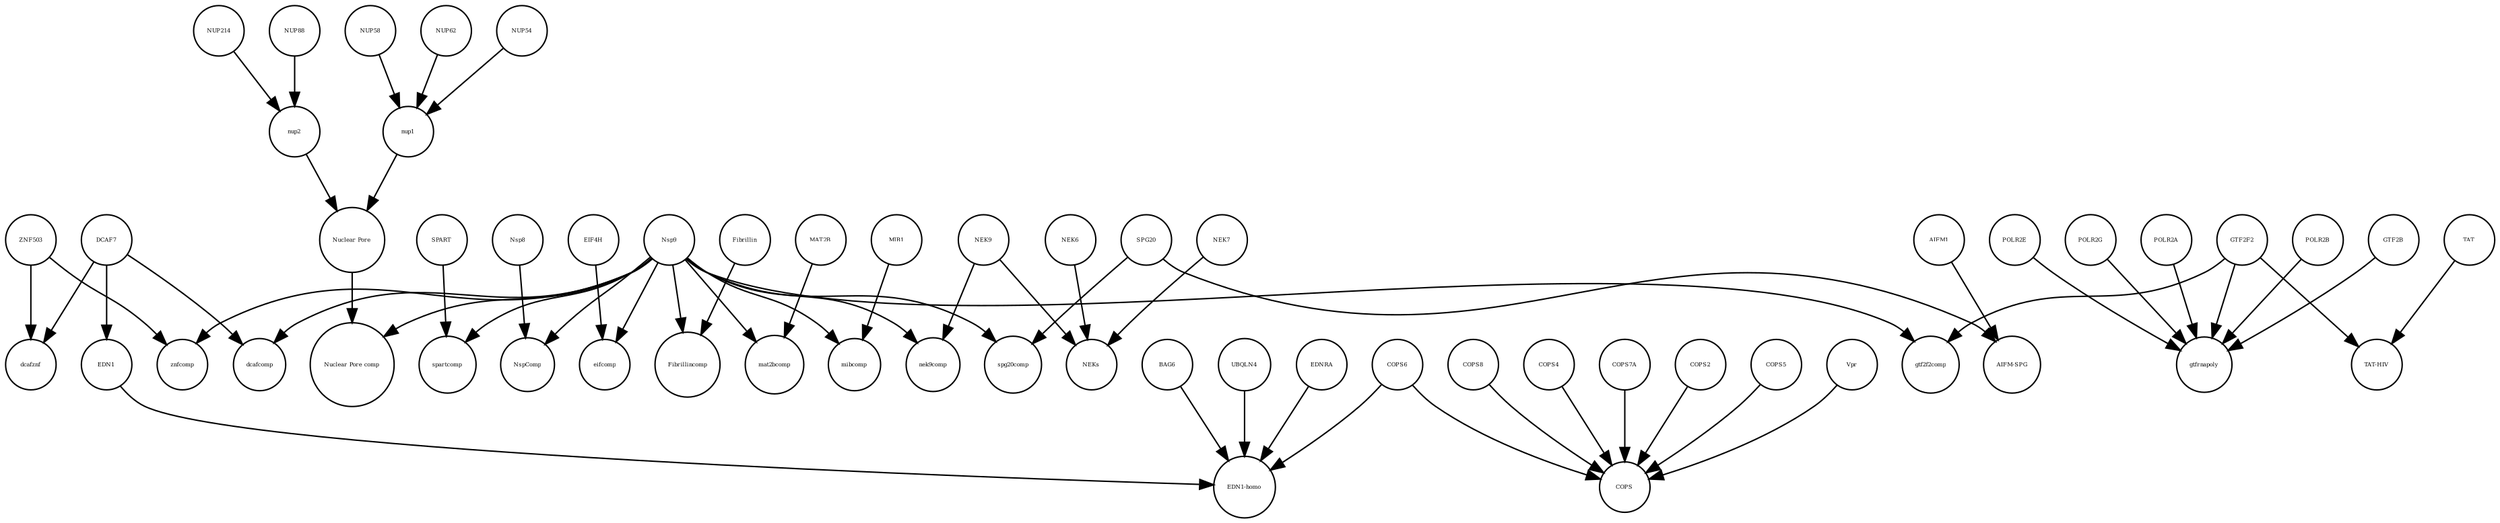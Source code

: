 strict digraph  {
NUP88 [annotation="urn_miriam_uniprot_Q99567|urn_miriam_pubmed_30543681", bipartite=0, cls=macromolecule, fontsize=4, label=NUP88, shape=circle];
Nsp9 [annotation="urn_miriam_uniprot_P0DTD1|urn_miriam_ncbiprotein_YP_009725305", bipartite=0, cls=macromolecule, fontsize=4, label=Nsp9, shape=circle];
COPS8 [annotation="", bipartite=0, cls=macromolecule, fontsize=4, label=COPS8, shape=circle];
SPART [annotation=urn_miriam_uniprot_Q8N0X7, bipartite=0, cls=macromolecule, fontsize=4, label=SPART, shape=circle];
Fibrillin [annotation="", bipartite=0, cls=complex, fontsize=4, label=Fibrillin, shape=circle];
znfcomp [annotation="", bipartite=0, cls=complex, fontsize=4, label=znfcomp, shape=circle];
Nsp8 [annotation="urn_miriam_uniprot_P0DTD1|urn_miriam_ncbiprotein_YP_009725304", bipartite=0, cls=macromolecule, fontsize=4, label=Nsp8, shape=circle];
"Nuclear Pore" [annotation="", bipartite=0, cls=complex, fontsize=4, label="Nuclear Pore", shape=circle];
AIFM1 [annotation="", bipartite=0, cls=macromolecule, fontsize=4, label=AIFM1, shape=circle];
DCAF7 [annotation="urn_miriam_uniprot_P61962|urn_miriam_pubmed_16887337|urn_miriam_pubmed_16949367", bipartite=0, cls=macromolecule, fontsize=4, label=DCAF7, shape=circle];
NUP214 [annotation=urn_miriam_uniprot_P35658, bipartite=0, cls=macromolecule, fontsize=4, label=NUP214, shape=circle];
TAT [annotation="", bipartite=0, cls=macromolecule, fontsize=4, label=TAT, shape=circle];
gtfrnapoly [annotation="", bipartite=0, cls=complex, fontsize=4, label=gtfrnapoly, shape=circle];
BAG6 [annotation="", bipartite=0, cls=macromolecule, fontsize=4, label=BAG6, shape=circle];
COPS4 [annotation="", bipartite=0, cls=macromolecule, fontsize=4, label=COPS4, shape=circle];
COPS7A [annotation="", bipartite=0, cls=macromolecule, fontsize=4, label=COPS7A, shape=circle];
EDN1 [annotation=urn_miriam_uniprot_P05305, bipartite=0, cls=macromolecule, fontsize=4, label=EDN1, shape=circle];
spartcomp [annotation="", bipartite=0, cls=complex, fontsize=4, label=spartcomp, shape=circle];
NEK9 [annotation=urn_miriam_uniprot_Q8TD19, bipartite=0, cls=macromolecule, fontsize=4, label=NEK9, shape=circle];
POLR2G [annotation="", bipartite=0, cls=macromolecule, fontsize=4, label=POLR2G, shape=circle];
COPS [annotation="", bipartite=0, cls=complex, fontsize=4, label=COPS, shape=circle];
UBQLN4 [annotation="", bipartite=0, cls=macromolecule, fontsize=4, label=UBQLN4, shape=circle];
NspComp [annotation="", bipartite=0, cls=complex, fontsize=4, label=NspComp, shape=circle];
dcafznf [annotation="", bipartite=0, cls=complex, fontsize=4, label=dcafznf, shape=circle];
MIB1 [annotation="urn_miriam_uniprot_Q86YT6|urn_miriam_pubmed_24185901", bipartite=0, cls=macromolecule, fontsize=4, label=MIB1, shape=circle];
nup2 [annotation="", bipartite=0, cls=complex, fontsize=4, label=nup2, shape=circle];
COPS2 [annotation="", bipartite=0, cls=macromolecule, fontsize=4, label=COPS2, shape=circle];
ZNF503 [annotation=urn_miriam_uniprot_Q96F45, bipartite=0, cls=macromolecule, fontsize=4, label=ZNF503, shape=circle];
dcafcomp [annotation="", bipartite=0, cls=complex, fontsize=4, label=dcafcomp, shape=circle];
COPS5 [annotation="", bipartite=0, cls=macromolecule, fontsize=4, label=COPS5, shape=circle];
COPS6 [annotation="", bipartite=0, cls=macromolecule, fontsize=4, label=COPS6, shape=circle];
"Nuclear Pore comp" [annotation="", bipartite=0, cls=complex, fontsize=4, label="Nuclear Pore comp", shape=circle];
POLR2A [annotation=urn_miriam_uniprot_P30876, bipartite=0, cls=macromolecule, fontsize=4, label=POLR2A, shape=circle];
NEK6 [annotation="", bipartite=0, cls=macromolecule, fontsize=4, label=NEK6, shape=circle];
NUP58 [annotation=urn_miriam_uniprot_Q9BVL2, bipartite=0, cls=macromolecule, fontsize=4, label=NUP58, shape=circle];
MAT2B [annotation="urn_miriam_uniprot_Q9NZL9|urn_miriam_pubmed_10644686|urn_miriam_pubmed_23189196|urn_miriam_pubmed_25075345|urn_miriam_pubmed_23425511", bipartite=0, cls=macromolecule, fontsize=4, label=MAT2B, shape=circle];
NUP62 [annotation=urn_miriam_uniprot_P37198, bipartite=0, cls=macromolecule, fontsize=4, label=NUP62, shape=circle];
EIF4H [annotation="urn_miriam_uniprot_Q15056|urn_miriam_pubmed_10585411|urn_miriam_pubmed_11418588", bipartite=0, cls=macromolecule, fontsize=4, label=EIF4H, shape=circle];
nek9comp [annotation="", bipartite=0, cls=complex, fontsize=4, label=nek9comp, shape=circle];
POLR2B [annotation="", bipartite=0, cls=macromolecule, fontsize=4, label=POLR2B, shape=circle];
EDNRA [annotation="", bipartite=0, cls=macromolecule, fontsize=4, label=EDNRA, shape=circle];
SPG20 [annotation="", bipartite=0, cls=macromolecule, fontsize=4, label=SPG20, shape=circle];
NEK7 [annotation="", bipartite=0, cls=macromolecule, fontsize=4, label=NEK7, shape=circle];
nup1 [annotation="", bipartite=0, cls=complex, fontsize=4, label=nup1, shape=circle];
spg20comp [annotation="", bipartite=0, cls=complex, fontsize=4, label=spg20comp, shape=circle];
NEKs [annotation="", bipartite=0, cls=complex, fontsize=4, label=NEKs, shape=circle];
NUP54 [annotation=urn_miriam_uniprot_Q7Z3B4, bipartite=0, cls=macromolecule, fontsize=4, label=NUP54, shape=circle];
eifcomp [annotation="", bipartite=0, cls=complex, fontsize=4, label=eifcomp, shape=circle];
Fibrillincomp [annotation="", bipartite=0, cls=complex, fontsize=4, label=Fibrillincomp, shape=circle];
GTF2B [annotation="", bipartite=0, cls=macromolecule, fontsize=4, label=GTF2B, shape=circle];
mat2bcomp [annotation="", bipartite=0, cls=complex, fontsize=4, label=mat2bcomp, shape=circle];
Vpr [annotation="", bipartite=0, cls=macromolecule, fontsize=4, label=Vpr, shape=circle];
"AIFM-SPG" [annotation="", bipartite=0, cls=complex, fontsize=4, label="AIFM-SPG", shape=circle];
"EDN1-homo" [annotation="", bipartite=0, cls=complex, fontsize=4, label="EDN1-homo", shape=circle];
POLR2E [annotation="", bipartite=0, cls=macromolecule, fontsize=4, label=POLR2E, shape=circle];
gtf2f2comp [annotation="", bipartite=0, cls=complex, fontsize=4, label=gtf2f2comp, shape=circle];
"TAT-HIV" [annotation="", bipartite=0, cls=complex, fontsize=4, label="TAT-HIV", shape=circle];
mibcomp [annotation="", bipartite=0, cls=complex, fontsize=4, label=mibcomp, shape=circle];
GTF2F2 [annotation="urn_miriam_uniprot_P13984|urn_miriam_pubmed_10428810", bipartite=0, cls=macromolecule, fontsize=4, label=GTF2F2, shape=circle];
NUP88 -> nup2  [annotation="", interaction_type=production];
Nsp9 -> "Nuclear Pore comp"  [annotation="", interaction_type=production];
Nsp9 -> mibcomp  [annotation="", interaction_type=production];
Nsp9 -> nek9comp  [annotation="", interaction_type=production];
Nsp9 -> NspComp  [annotation="", interaction_type=production];
Nsp9 -> eifcomp  [annotation="", interaction_type=production];
Nsp9 -> mat2bcomp  [annotation="", interaction_type=production];
Nsp9 -> Fibrillincomp  [annotation="", interaction_type=production];
Nsp9 -> gtf2f2comp  [annotation="", interaction_type=production];
Nsp9 -> spartcomp  [annotation="", interaction_type=production];
Nsp9 -> spg20comp  [annotation="", interaction_type=production];
Nsp9 -> dcafcomp  [annotation="", interaction_type=production];
Nsp9 -> znfcomp  [annotation="", interaction_type=production];
COPS8 -> COPS  [annotation="", interaction_type=production];
SPART -> spartcomp  [annotation="", interaction_type=production];
Fibrillin -> Fibrillincomp  [annotation="", interaction_type=production];
Nsp8 -> NspComp  [annotation="", interaction_type=production];
"Nuclear Pore" -> "Nuclear Pore comp"  [annotation="", interaction_type=production];
AIFM1 -> "AIFM-SPG"  [annotation="", interaction_type=production];
DCAF7 -> dcafznf  [annotation="", interaction_type=production];
DCAF7 -> dcafcomp  [annotation="", interaction_type=production];
DCAF7 -> EDN1  [annotation=urn_miriam_pubmed_27880803, interaction_type=catalysis];
NUP214 -> nup2  [annotation="", interaction_type=production];
TAT -> "TAT-HIV"  [annotation="", interaction_type=production];
BAG6 -> "EDN1-homo"  [annotation="", interaction_type=production];
COPS4 -> COPS  [annotation="", interaction_type=production];
COPS7A -> COPS  [annotation="", interaction_type=production];
EDN1 -> "EDN1-homo"  [annotation="", interaction_type=production];
NEK9 -> NEKs  [annotation="", interaction_type=production];
NEK9 -> nek9comp  [annotation="", interaction_type=production];
POLR2G -> gtfrnapoly  [annotation="", interaction_type=production];
UBQLN4 -> "EDN1-homo"  [annotation="", interaction_type=production];
MIB1 -> mibcomp  [annotation="", interaction_type=production];
nup2 -> "Nuclear Pore"  [annotation="", interaction_type=production];
COPS2 -> COPS  [annotation="", interaction_type=production];
ZNF503 -> dcafznf  [annotation="", interaction_type=production];
ZNF503 -> znfcomp  [annotation="", interaction_type=production];
COPS5 -> COPS  [annotation="", interaction_type=production];
COPS6 -> "EDN1-homo"  [annotation="", interaction_type=production];
COPS6 -> COPS  [annotation="", interaction_type=production];
POLR2A -> gtfrnapoly  [annotation="", interaction_type=production];
NEK6 -> NEKs  [annotation="", interaction_type=production];
NUP58 -> nup1  [annotation="", interaction_type=production];
MAT2B -> mat2bcomp  [annotation="", interaction_type=production];
NUP62 -> nup1  [annotation="", interaction_type=production];
EIF4H -> eifcomp  [annotation="", interaction_type=production];
POLR2B -> gtfrnapoly  [annotation="", interaction_type=production];
EDNRA -> "EDN1-homo"  [annotation="", interaction_type=production];
SPG20 -> "AIFM-SPG"  [annotation="", interaction_type=production];
SPG20 -> spg20comp  [annotation="", interaction_type=production];
NEK7 -> NEKs  [annotation="", interaction_type=production];
nup1 -> "Nuclear Pore"  [annotation="", interaction_type=production];
NUP54 -> nup1  [annotation="", interaction_type=production];
GTF2B -> gtfrnapoly  [annotation="", interaction_type=production];
Vpr -> COPS  [annotation="", interaction_type=production];
POLR2E -> gtfrnapoly  [annotation="", interaction_type=production];
GTF2F2 -> "TAT-HIV"  [annotation="", interaction_type=production];
GTF2F2 -> gtfrnapoly  [annotation="", interaction_type=production];
GTF2F2 -> gtf2f2comp  [annotation="", interaction_type=production];
}
